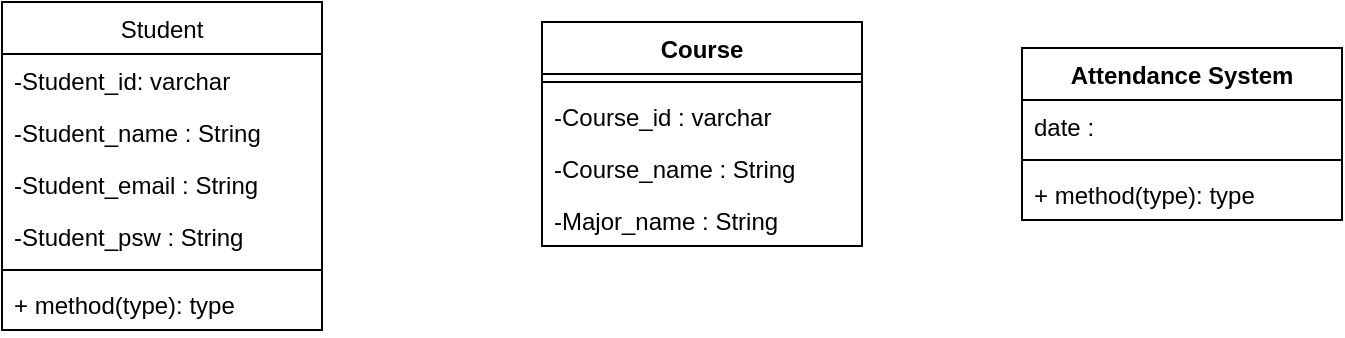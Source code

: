 <mxfile version="24.4.4" type="github">
  <diagram name="Page-1" id="ERvp9Ta3uQa6LQIffB7K">
    <mxGraphModel dx="1761" dy="482" grid="1" gridSize="10" guides="1" tooltips="1" connect="1" arrows="1" fold="1" page="1" pageScale="1" pageWidth="850" pageHeight="1100" math="0" shadow="0">
      <root>
        <mxCell id="0" />
        <mxCell id="1" parent="0" />
        <mxCell id="ndrkKX6MSdZ8Jp27FFgs-25" value="&lt;span style=&quot;font-weight: 400;&quot;&gt;Student&lt;/span&gt;" style="swimlane;fontStyle=1;align=center;verticalAlign=top;childLayout=stackLayout;horizontal=1;startSize=26;horizontalStack=0;resizeParent=1;resizeParentMax=0;resizeLast=0;collapsible=1;marginBottom=0;whiteSpace=wrap;html=1;" parent="1" vertex="1">
          <mxGeometry x="-790" y="30" width="160" height="164" as="geometry" />
        </mxCell>
        <mxCell id="ndrkKX6MSdZ8Jp27FFgs-26" value="-Student_id: varchar" style="text;strokeColor=none;fillColor=none;align=left;verticalAlign=top;spacingLeft=4;spacingRight=4;overflow=hidden;rotatable=0;points=[[0,0.5],[1,0.5]];portConstraint=eastwest;whiteSpace=wrap;html=1;" parent="ndrkKX6MSdZ8Jp27FFgs-25" vertex="1">
          <mxGeometry y="26" width="160" height="26" as="geometry" />
        </mxCell>
        <mxCell id="ndrkKX6MSdZ8Jp27FFgs-29" value="-Student_name : String" style="text;strokeColor=none;fillColor=none;align=left;verticalAlign=top;spacingLeft=4;spacingRight=4;overflow=hidden;rotatable=0;points=[[0,0.5],[1,0.5]];portConstraint=eastwest;whiteSpace=wrap;html=1;" parent="ndrkKX6MSdZ8Jp27FFgs-25" vertex="1">
          <mxGeometry y="52" width="160" height="26" as="geometry" />
        </mxCell>
        <mxCell id="ndrkKX6MSdZ8Jp27FFgs-30" value="-Student_email : String" style="text;strokeColor=none;fillColor=none;align=left;verticalAlign=top;spacingLeft=4;spacingRight=4;overflow=hidden;rotatable=0;points=[[0,0.5],[1,0.5]];portConstraint=eastwest;whiteSpace=wrap;html=1;" parent="ndrkKX6MSdZ8Jp27FFgs-25" vertex="1">
          <mxGeometry y="78" width="160" height="26" as="geometry" />
        </mxCell>
        <mxCell id="ndrkKX6MSdZ8Jp27FFgs-31" value="-Student_psw : String&lt;div&gt;&lt;br&gt;&lt;/div&gt;" style="text;strokeColor=none;fillColor=none;align=left;verticalAlign=top;spacingLeft=4;spacingRight=4;overflow=hidden;rotatable=0;points=[[0,0.5],[1,0.5]];portConstraint=eastwest;whiteSpace=wrap;html=1;" parent="ndrkKX6MSdZ8Jp27FFgs-25" vertex="1">
          <mxGeometry y="104" width="160" height="26" as="geometry" />
        </mxCell>
        <mxCell id="ndrkKX6MSdZ8Jp27FFgs-27" value="" style="line;strokeWidth=1;fillColor=none;align=left;verticalAlign=middle;spacingTop=-1;spacingLeft=3;spacingRight=3;rotatable=0;labelPosition=right;points=[];portConstraint=eastwest;strokeColor=inherit;" parent="ndrkKX6MSdZ8Jp27FFgs-25" vertex="1">
          <mxGeometry y="130" width="160" height="8" as="geometry" />
        </mxCell>
        <mxCell id="ndrkKX6MSdZ8Jp27FFgs-28" value="+ method(type): type" style="text;strokeColor=none;fillColor=none;align=left;verticalAlign=top;spacingLeft=4;spacingRight=4;overflow=hidden;rotatable=0;points=[[0,0.5],[1,0.5]];portConstraint=eastwest;whiteSpace=wrap;html=1;" parent="ndrkKX6MSdZ8Jp27FFgs-25" vertex="1">
          <mxGeometry y="138" width="160" height="26" as="geometry" />
        </mxCell>
        <mxCell id="ndrkKX6MSdZ8Jp27FFgs-32" value="Course" style="swimlane;fontStyle=1;align=center;verticalAlign=top;childLayout=stackLayout;horizontal=1;startSize=26;horizontalStack=0;resizeParent=1;resizeParentMax=0;resizeLast=0;collapsible=1;marginBottom=0;whiteSpace=wrap;html=1;" parent="1" vertex="1">
          <mxGeometry x="-520" y="40" width="160" height="112" as="geometry" />
        </mxCell>
        <mxCell id="ndrkKX6MSdZ8Jp27FFgs-34" value="" style="line;strokeWidth=1;fillColor=none;align=left;verticalAlign=middle;spacingTop=-1;spacingLeft=3;spacingRight=3;rotatable=0;labelPosition=right;points=[];portConstraint=eastwest;strokeColor=inherit;" parent="ndrkKX6MSdZ8Jp27FFgs-32" vertex="1">
          <mxGeometry y="26" width="160" height="8" as="geometry" />
        </mxCell>
        <mxCell id="ndrkKX6MSdZ8Jp27FFgs-35" value="-Course_id : varchar" style="text;strokeColor=none;fillColor=none;align=left;verticalAlign=top;spacingLeft=4;spacingRight=4;overflow=hidden;rotatable=0;points=[[0,0.5],[1,0.5]];portConstraint=eastwest;whiteSpace=wrap;html=1;" parent="ndrkKX6MSdZ8Jp27FFgs-32" vertex="1">
          <mxGeometry y="34" width="160" height="26" as="geometry" />
        </mxCell>
        <mxCell id="ghXSJ-g0MUDn5HHdjFPn-3" value="-Course_name : String" style="text;strokeColor=none;fillColor=none;align=left;verticalAlign=top;spacingLeft=4;spacingRight=4;overflow=hidden;rotatable=0;points=[[0,0.5],[1,0.5]];portConstraint=eastwest;whiteSpace=wrap;html=1;" parent="ndrkKX6MSdZ8Jp27FFgs-32" vertex="1">
          <mxGeometry y="60" width="160" height="26" as="geometry" />
        </mxCell>
        <mxCell id="ghXSJ-g0MUDn5HHdjFPn-4" value="-Major_name : String" style="text;strokeColor=none;fillColor=none;align=left;verticalAlign=top;spacingLeft=4;spacingRight=4;overflow=hidden;rotatable=0;points=[[0,0.5],[1,0.5]];portConstraint=eastwest;whiteSpace=wrap;html=1;" parent="ndrkKX6MSdZ8Jp27FFgs-32" vertex="1">
          <mxGeometry y="86" width="160" height="26" as="geometry" />
        </mxCell>
        <mxCell id="M0X_MvNSahVJr-aKtV0Q-1" value="Attendance System" style="swimlane;fontStyle=1;align=center;verticalAlign=top;childLayout=stackLayout;horizontal=1;startSize=26;horizontalStack=0;resizeParent=1;resizeParentMax=0;resizeLast=0;collapsible=1;marginBottom=0;whiteSpace=wrap;html=1;" vertex="1" parent="1">
          <mxGeometry x="-280" y="53" width="160" height="86" as="geometry" />
        </mxCell>
        <mxCell id="M0X_MvNSahVJr-aKtV0Q-2" value="date :&amp;nbsp;" style="text;strokeColor=none;fillColor=none;align=left;verticalAlign=top;spacingLeft=4;spacingRight=4;overflow=hidden;rotatable=0;points=[[0,0.5],[1,0.5]];portConstraint=eastwest;whiteSpace=wrap;html=1;" vertex="1" parent="M0X_MvNSahVJr-aKtV0Q-1">
          <mxGeometry y="26" width="160" height="26" as="geometry" />
        </mxCell>
        <mxCell id="M0X_MvNSahVJr-aKtV0Q-3" value="" style="line;strokeWidth=1;fillColor=none;align=left;verticalAlign=middle;spacingTop=-1;spacingLeft=3;spacingRight=3;rotatable=0;labelPosition=right;points=[];portConstraint=eastwest;strokeColor=inherit;" vertex="1" parent="M0X_MvNSahVJr-aKtV0Q-1">
          <mxGeometry y="52" width="160" height="8" as="geometry" />
        </mxCell>
        <mxCell id="M0X_MvNSahVJr-aKtV0Q-4" value="+ method(type): type" style="text;strokeColor=none;fillColor=none;align=left;verticalAlign=top;spacingLeft=4;spacingRight=4;overflow=hidden;rotatable=0;points=[[0,0.5],[1,0.5]];portConstraint=eastwest;whiteSpace=wrap;html=1;" vertex="1" parent="M0X_MvNSahVJr-aKtV0Q-1">
          <mxGeometry y="60" width="160" height="26" as="geometry" />
        </mxCell>
      </root>
    </mxGraphModel>
  </diagram>
</mxfile>
